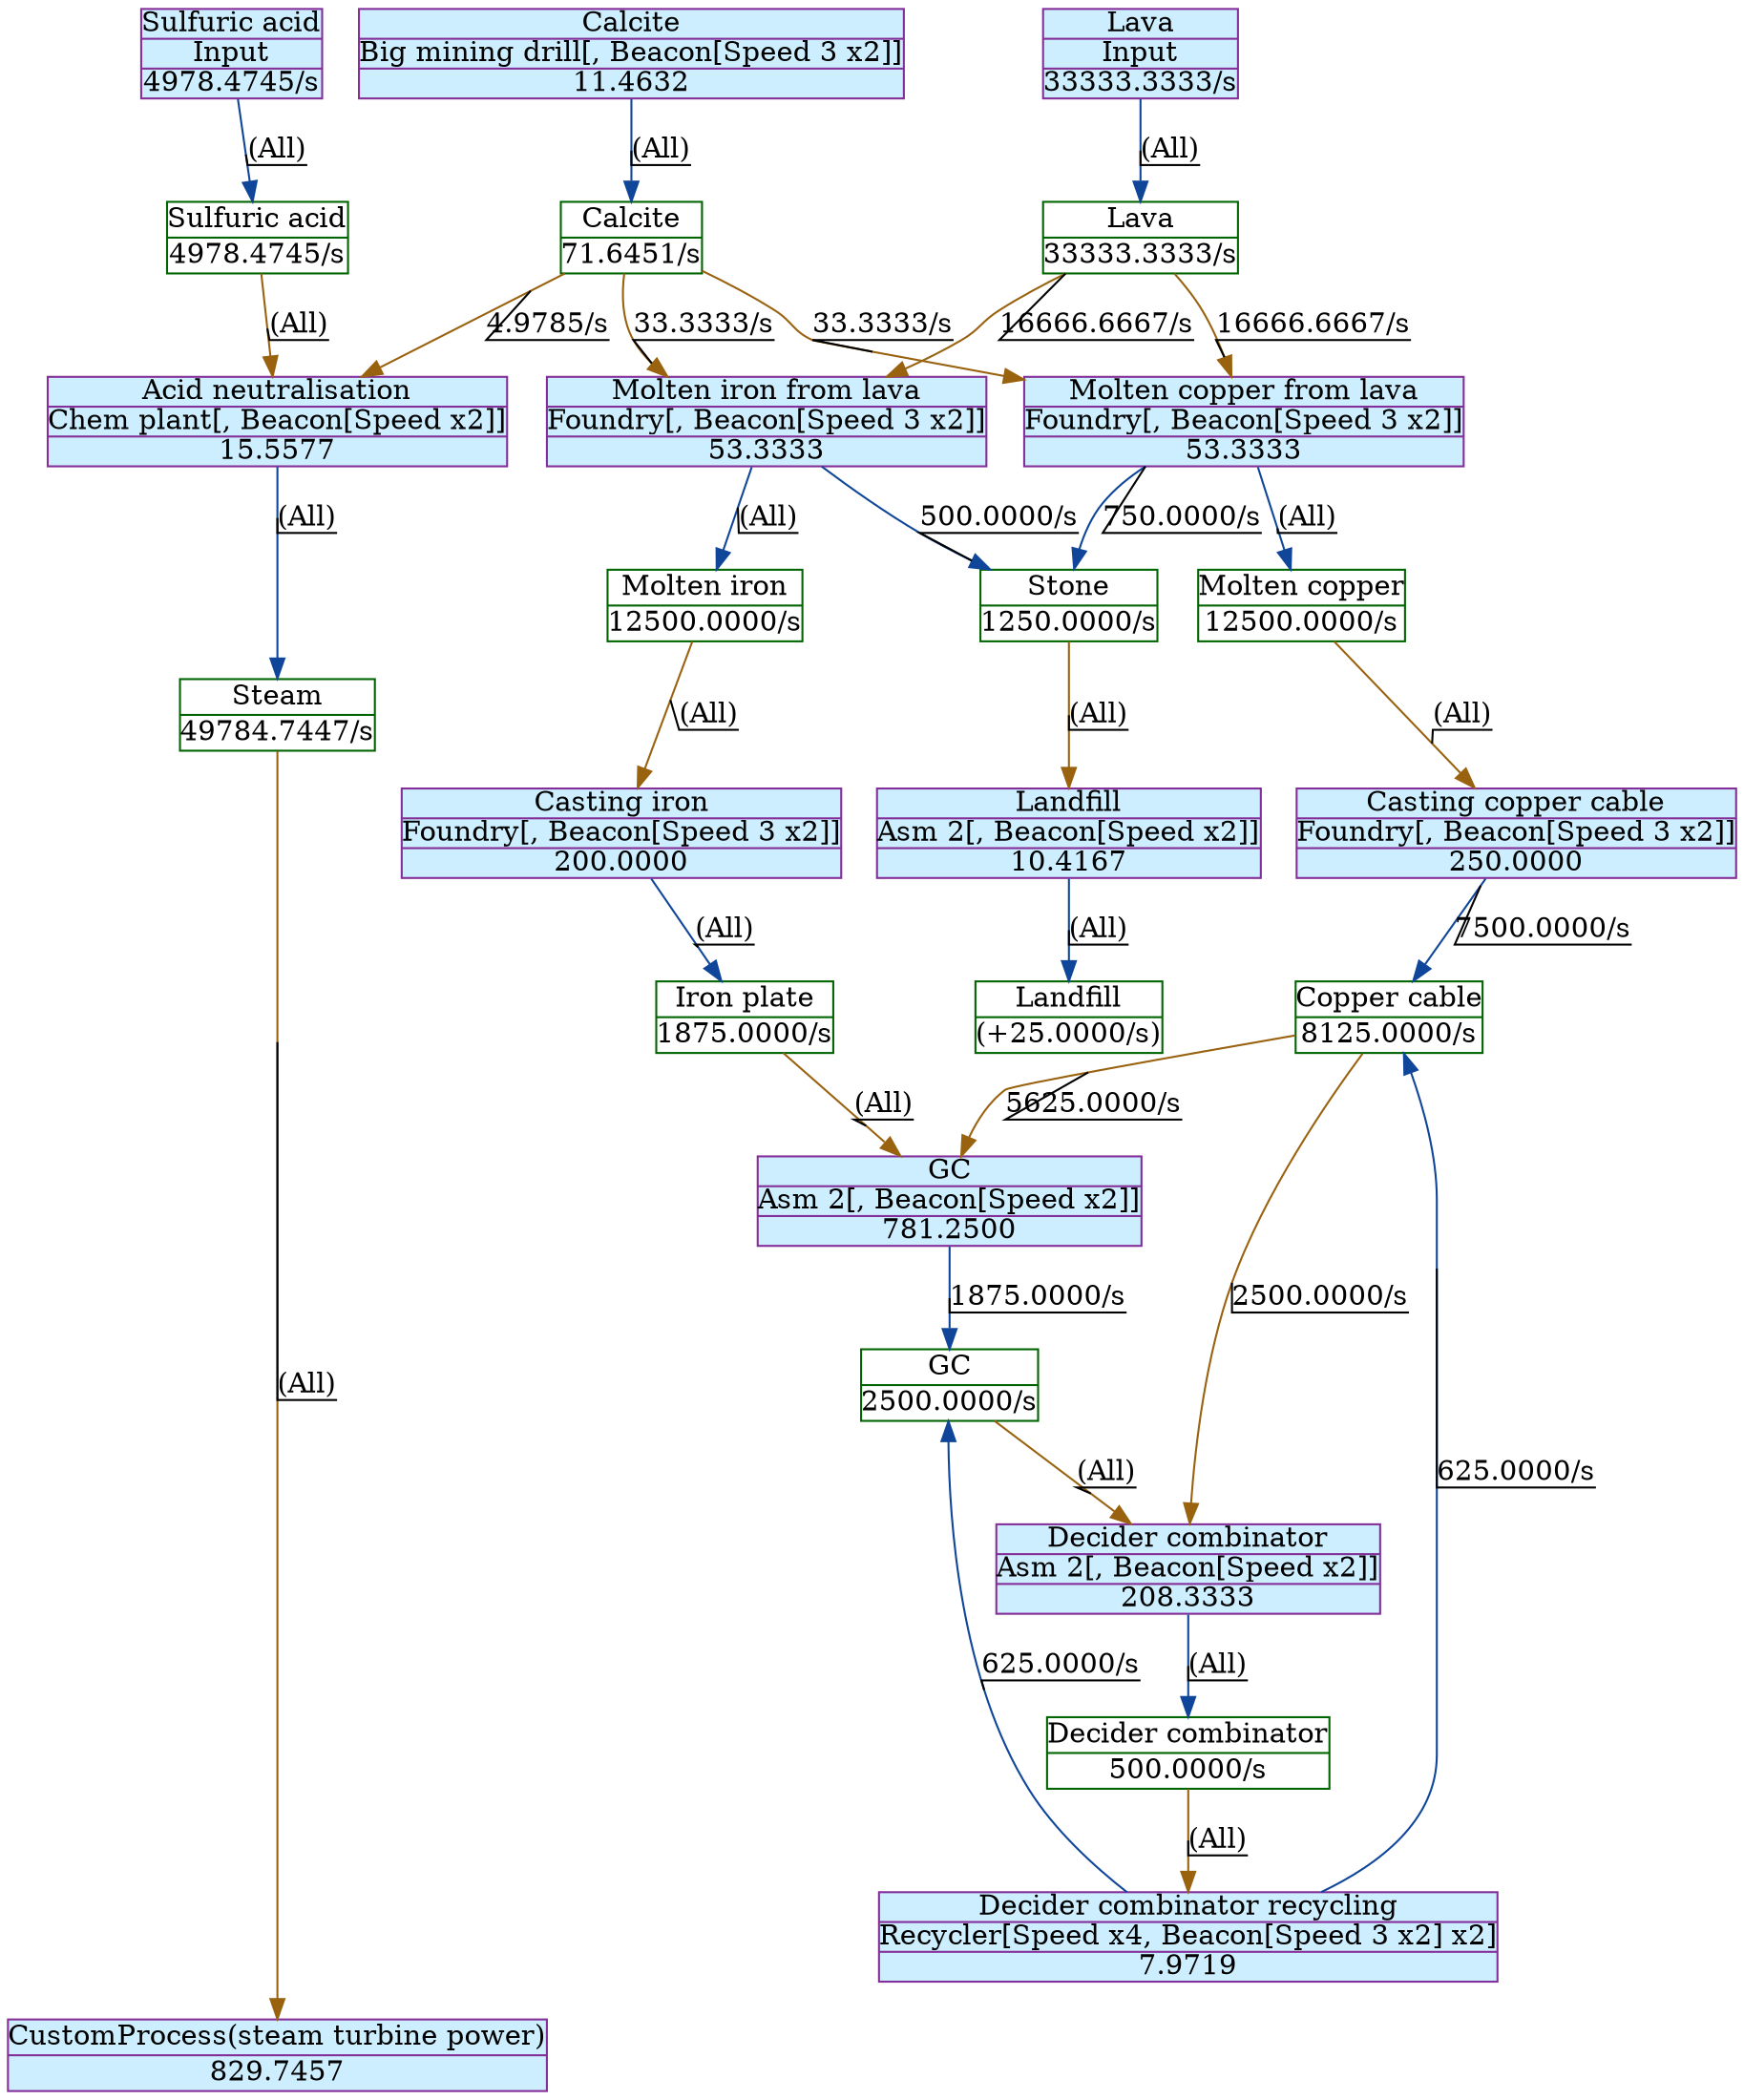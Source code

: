 digraph {
    layout="dot"
    concentrate=true
    node [shape="record"; margin=0]
    edge [decorate=true]
    0 [color="#006400"; label="{Copper cable|8125.0000/s}"]
    1 [color="#006400"; label="{GC|2500.0000/s}"]
    2 [color="#006400"; label="{Decider combinator|500.0000/s}"]
    3 [color="#006400"; label="{Landfill|(+25.0000/s)}"]
    4 [color="#006400"; label="{Stone|1250.0000/s}"]
    5 [color="#006400"; label="{Iron plate|1875.0000/s}"]
    6 [color="#006400"; label="{Molten iron|12500.0000/s}"]
    7 [color="#006400"; label="{Molten copper|12500.0000/s}"]
    8 [color="#006400"; label="{Sulfuric acid|4978.4745/s}"]
    9 [color="#006400"; label="{Steam|49784.7447/s}"]
    10 [color="#006400"; label="{Calcite|71.6451/s}"]
    11 [color="#006400"; label="{Lava|33333.3333/s}"]
    12 [style="filled"; color="#842e99"; fillcolor="#cceeff"; label="{Decider combinator recycling|Recycler[Speed x4, Beacon[Speed 3 x2] x2]|7.9719}"]
    13 [style="filled"; color="#842e99"; fillcolor="#cceeff"; label="{Landfill|Asm 2[, Beacon[Speed x2]]|10.4167}"]
    14 [style="filled"; color="#842e99"; fillcolor="#cceeff"; label="{Casting iron|Foundry[, Beacon[Speed 3 x2]]|200.0000}"]
    15 [style="filled"; color="#842e99"; fillcolor="#cceeff"; label="{Casting copper cable|Foundry[, Beacon[Speed 3 x2]]|250.0000}"]
    16 [style="filled"; color="#842e99"; fillcolor="#cceeff"; label="{Acid neutralisation|Chem plant[, Beacon[Speed x2]]|15.5577}"]
    17 [style="filled"; color="#842e99"; fillcolor="#cceeff"; label="{Lava|Input|33333.3333/s}"]
    18 [style="filled"; color="#842e99"; fillcolor="#cceeff"; label="{GC|Asm 2[, Beacon[Speed x2]]|781.2500}"]
    19 [style="filled"; color="#842e99"; fillcolor="#cceeff"; label="{Calcite|Big mining drill[, Beacon[Speed 3 x2]]|11.4632}"]
    20 [style="filled"; color="#842e99"; fillcolor="#cceeff"; label="{CustomProcess(steam turbine power)|829.7457}"]
    21 [style="filled"; color="#842e99"; fillcolor="#cceeff"; label="{Molten iron from lava|Foundry[, Beacon[Speed 3 x2]]|53.3333}"]
    22 [style="filled"; color="#842e99"; fillcolor="#cceeff"; label="{Decider combinator|Asm 2[, Beacon[Speed x2]]|208.3333}"]
    23 [style="filled"; color="#842e99"; fillcolor="#cceeff"; label="{Sulfuric acid|Input|4978.4745/s}"]
    24 [style="filled"; color="#842e99"; fillcolor="#cceeff"; label="{Molten copper from lava|Foundry[, Beacon[Speed 3 x2]]|53.3333}"]
    0 -> 18 [color="#99620f"; label="5625.0000/s
"]
    0 -> 22 [color="#99620f"; label="2500.0000/s
"]
    1 -> 22 [color="#99620f"; label="(All)"]
    2 -> 12 [color="#99620f"; label="(All)"]
    4 -> 13 [color="#99620f"; label="(All)"]
    5 -> 18 [color="#99620f"; label="(All)"]
    6 -> 14 [color="#99620f"; label="(All)"]
    7 -> 15 [color="#99620f"; label="(All)"]
    8 -> 16 [color="#99620f"; label="(All)"]
    9 -> 20 [color="#99620f"; label="(All)"]
    10 -> 16 [color="#99620f"; label="4.9785/s
"]
    10 -> 21 [color="#99620f"; label="33.3333/s
"]
    10 -> 24 [color="#99620f"; label="33.3333/s
"]
    11 -> 21 [color="#99620f"; label="16666.6667/s
"]
    11 -> 24 [color="#99620f"; label="16666.6667/s
"]
    12 -> 0 [color="#0f4699"; label="625.0000/s
"]
    12 -> 1 [color="#0f4699"; label="625.0000/s
"]
    13 -> 3 [color="#0f4699"; label="(All)"]
    14 -> 5 [color="#0f4699"; label="(All)"]
    15 -> 0 [color="#0f4699"; label="7500.0000/s
"]
    16 -> 9 [color="#0f4699"; label="(All)"]
    17 -> 11 [color="#0f4699"; label="(All)"]
    18 -> 1 [color="#0f4699"; label="1875.0000/s
"]
    19 -> 10 [color="#0f4699"; label="(All)"]
    21 -> 4 [color="#0f4699"; label="500.0000/s
"]
    21 -> 6 [color="#0f4699"; label="(All)"]
    22 -> 2 [color="#0f4699"; label="(All)"]
    23 -> 8 [color="#0f4699"; label="(All)"]
    24 -> 7 [color="#0f4699"; label="(All)"]
    24 -> 4 [color="#0f4699"; label="750.0000/s
"]
    subgraph {
        rank="source"
        17
        19
        23
    }
    subgraph {
        rank="sink"
        20
    }
}
